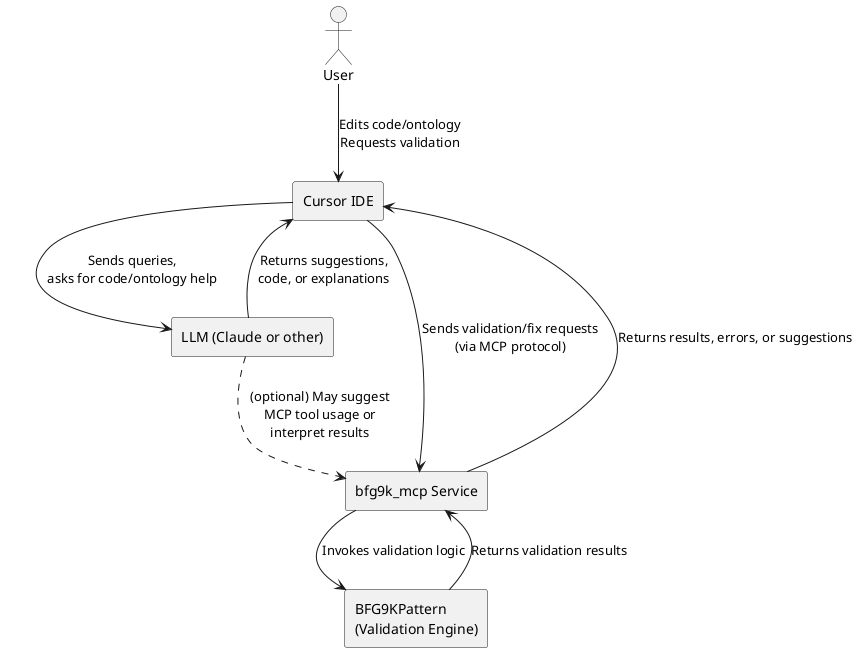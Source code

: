 @startuml cursor_bfg9k_integration

actor User

rectangle "Cursor IDE" as IDE
rectangle "LLM (Claude or other)" as LLM
rectangle "bfg9k_mcp Service" as MCP
rectangle "BFG9KPattern\n(Validation Engine)" as Pattern

User --> IDE : Edits code/ontology\nRequests validation
IDE --> LLM : Sends queries,\nasks for code/ontology help
LLM --> IDE : Returns suggestions,\ncode, or explanations

IDE --> MCP : Sends validation/fix requests\n(via MCP protocol)
MCP --> Pattern : Invokes validation logic
Pattern --> MCP : Returns validation results
MCP --> IDE : Returns results, errors, or suggestions

LLM ..> MCP : (optional) May suggest\nMCP tool usage or\ninterpret results

@enduml 